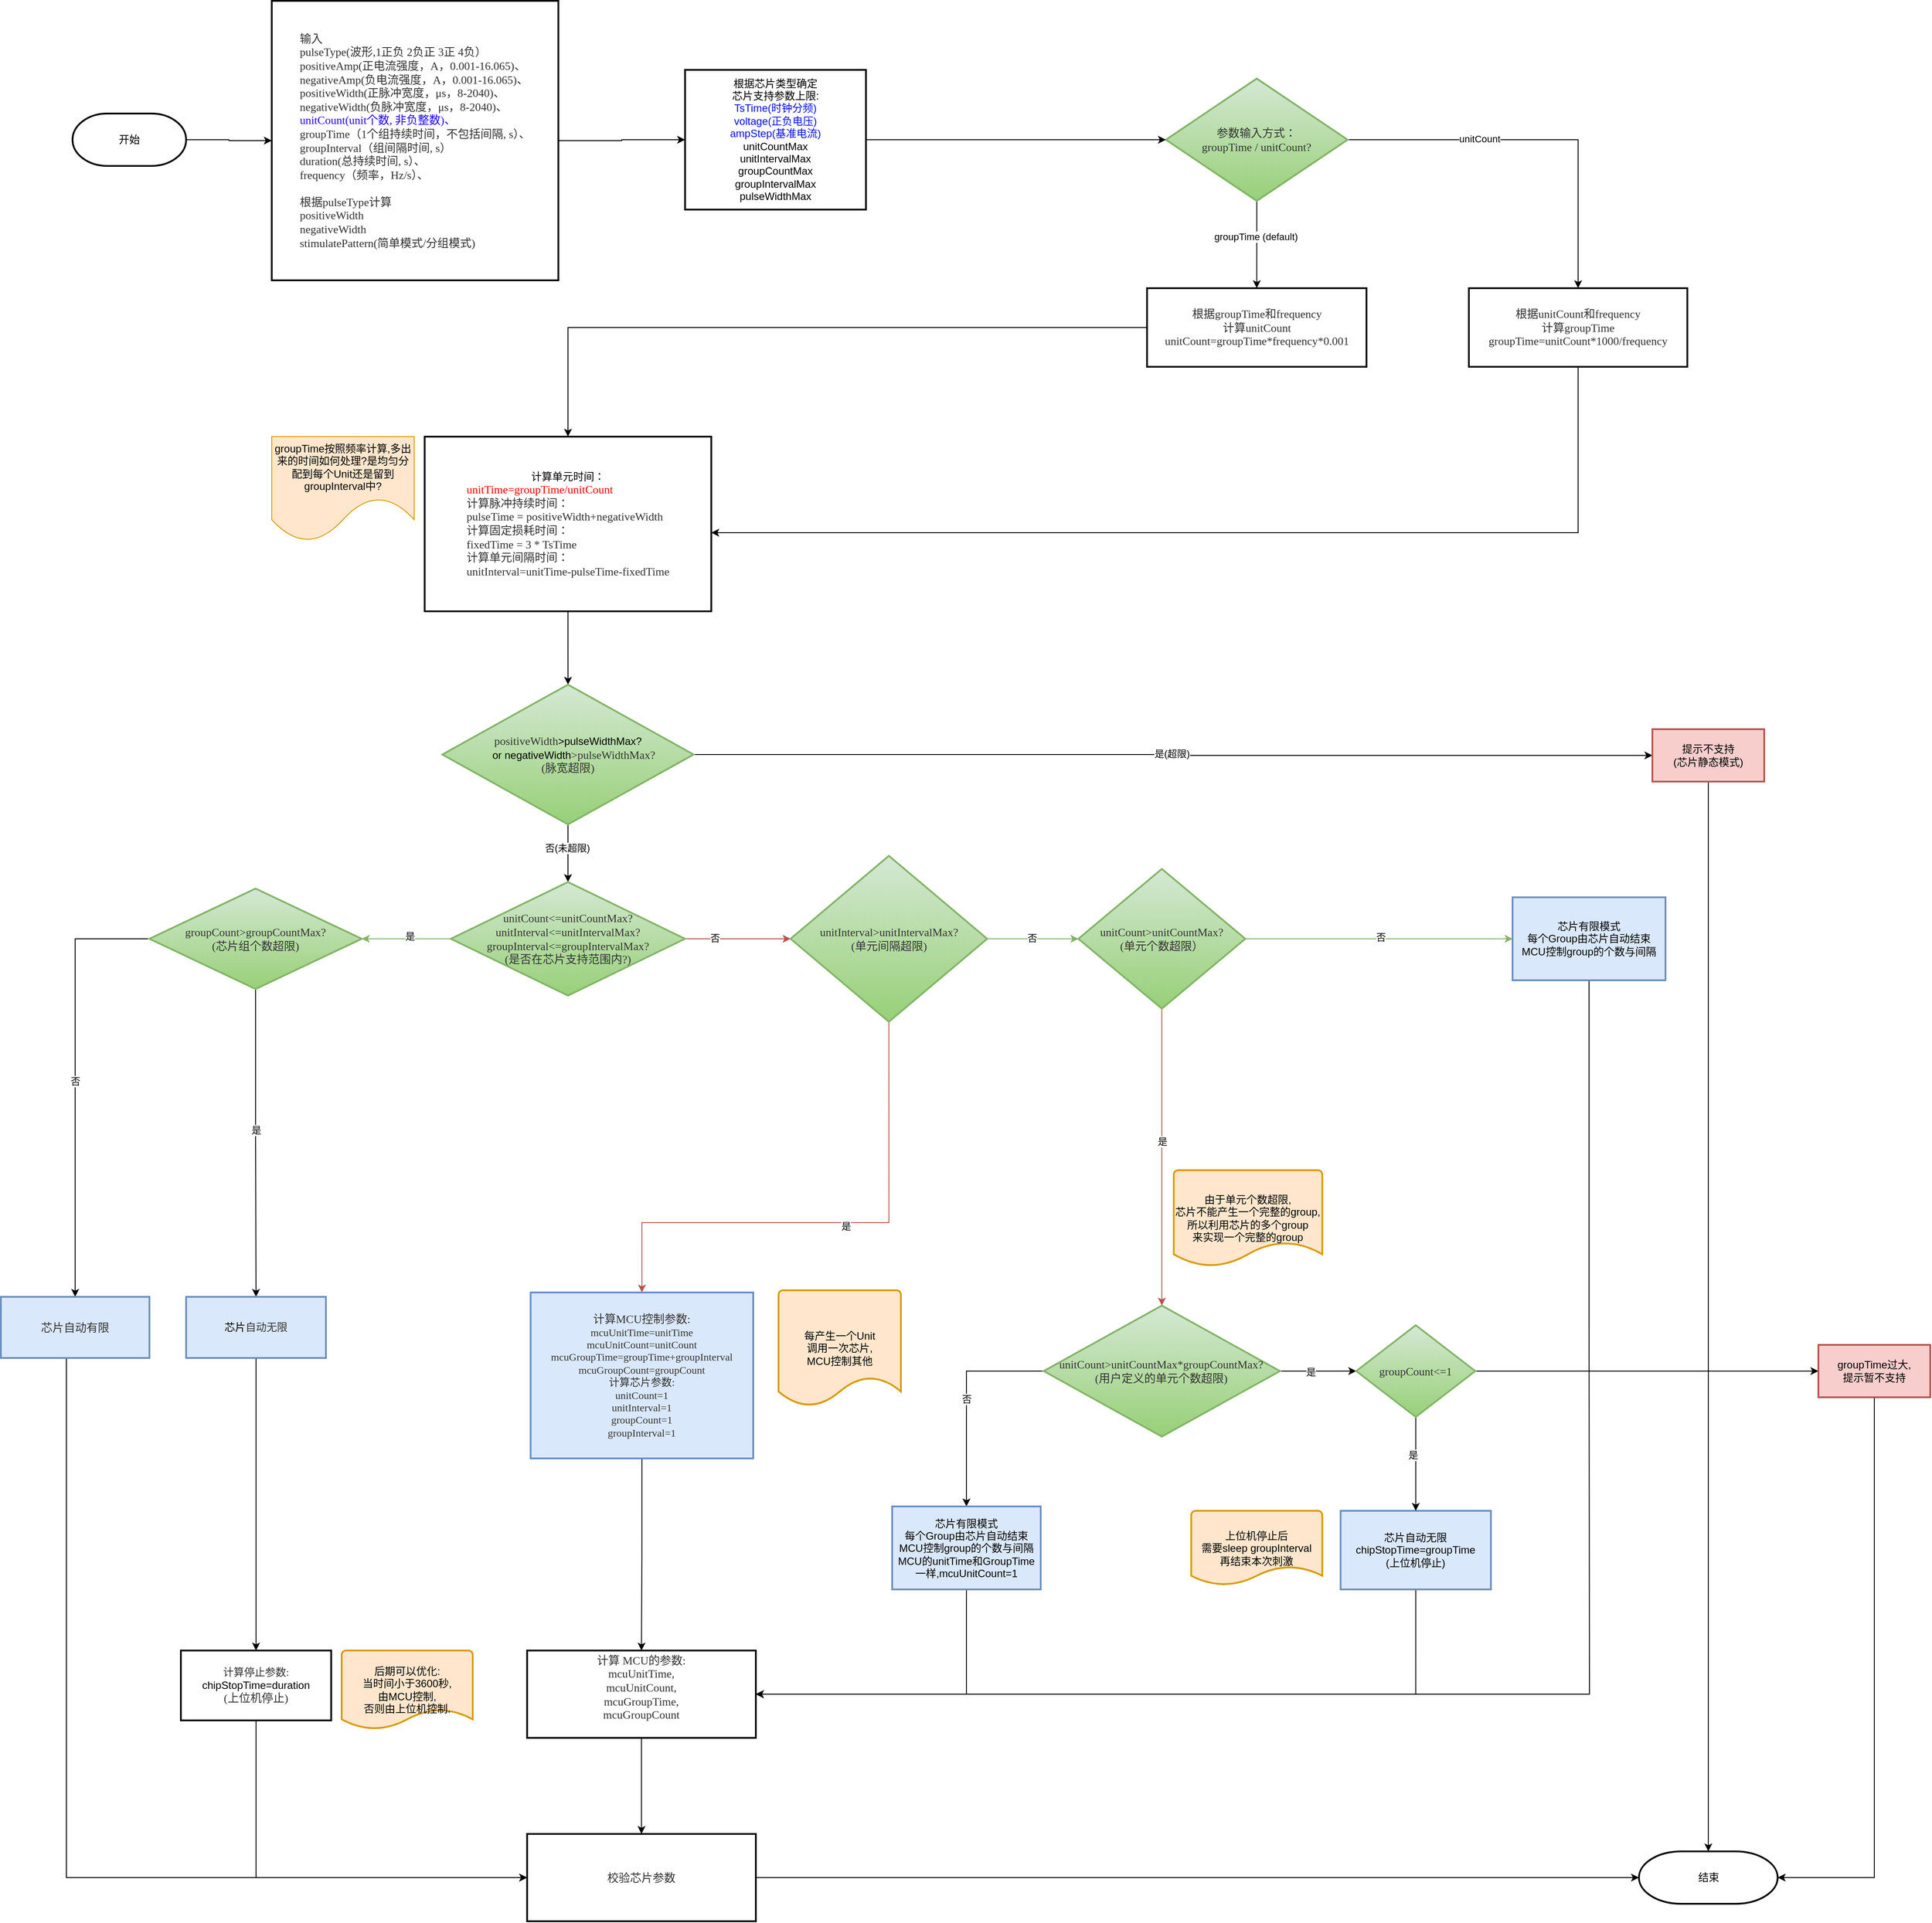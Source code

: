 <mxfile version="21.6.3" type="github">
  <diagram id="C5RBs43oDa-KdzZeNtuy" name="Page-1">
    <mxGraphModel dx="1872" dy="956" grid="1" gridSize="10" guides="1" tooltips="1" connect="1" arrows="1" fold="1" page="1" pageScale="1" pageWidth="2339" pageHeight="3300" math="0" shadow="0">
      <root>
        <mxCell id="WIyWlLk6GJQsqaUBKTNV-0" />
        <mxCell id="WIyWlLk6GJQsqaUBKTNV-1" parent="WIyWlLk6GJQsqaUBKTNV-0" />
        <mxCell id="yEvYxHShpCHuWRhARgJl-14" value="" style="edgeStyle=orthogonalEdgeStyle;rounded=0;orthogonalLoop=1;jettySize=auto;html=1;" parent="WIyWlLk6GJQsqaUBKTNV-1" source="yEvYxHShpCHuWRhARgJl-12" target="yEvYxHShpCHuWRhARgJl-13" edge="1">
          <mxGeometry relative="1" as="geometry" />
        </mxCell>
        <mxCell id="yEvYxHShpCHuWRhARgJl-12" value="开始" style="strokeWidth=2;html=1;shape=mxgraph.flowchart.terminator;whiteSpace=wrap;" parent="WIyWlLk6GJQsqaUBKTNV-1" vertex="1">
          <mxGeometry x="112" y="160" width="130" height="60" as="geometry" />
        </mxCell>
        <mxCell id="LHhLYOMo6sITwB6gVy6j-30" value="" style="edgeStyle=orthogonalEdgeStyle;rounded=0;orthogonalLoop=1;jettySize=auto;html=1;" parent="WIyWlLk6GJQsqaUBKTNV-1" source="yEvYxHShpCHuWRhARgJl-13" target="LHhLYOMo6sITwB6gVy6j-29" edge="1">
          <mxGeometry relative="1" as="geometry" />
        </mxCell>
        <mxCell id="yEvYxHShpCHuWRhARgJl-13" value="&lt;div style=&quot;border-color: var(--border-color); -webkit-font-smoothing: antialiased; resize: none; outline: 0px; font-size: 13px; color: rgb(50, 50, 50); font-family: 微软雅黑; text-align: left;&quot;&gt;输入&lt;/div&gt;&lt;div style=&quot;border-color: var(--border-color); -webkit-font-smoothing: antialiased; resize: none; outline: 0px; font-size: 13px; color: rgb(50, 50, 50); font-family: 微软雅黑; text-align: left;&quot;&gt;pulseType(波形,1正负 2负正 3正 4负）&lt;br style=&quot;border-color: var(--border-color); -webkit-font-smoothing: antialiased;&quot;&gt;&lt;/div&gt;&lt;div style=&quot;border-color: var(--border-color); -webkit-font-smoothing: antialiased; resize: none; outline: 0px; font-size: 13px; color: rgb(50, 50, 50); font-family: 微软雅黑; text-align: left;&quot;&gt;positiveAmp(正电流强度，A，0.001-16.065)、&lt;/div&gt;&lt;div style=&quot;border-color: var(--border-color); -webkit-font-smoothing: antialiased; resize: none; outline: 0px; font-size: 13px; color: rgb(50, 50, 50); font-family: 微软雅黑; text-align: left;&quot;&gt;negativeAmp(负电流强度，A，0.001-16.065)、&lt;/div&gt;&lt;div style=&quot;border-color: var(--border-color); -webkit-font-smoothing: antialiased; resize: none; outline: 0px; font-size: 13px; color: rgb(50, 50, 50); font-family: 微软雅黑; text-align: left;&quot;&gt;positiveWidth(正脉冲宽度，μs，8-2040)、&lt;/div&gt;&lt;div style=&quot;border-color: var(--border-color); -webkit-font-smoothing: antialiased; resize: none; outline: 0px; font-size: 13px; color: rgb(50, 50, 50); font-family: 微软雅黑; text-align: left;&quot;&gt;negativeWidth(负脉冲宽度，μs，8-2040)、&lt;/div&gt;&lt;div style=&quot;border-color: var(--border-color); -webkit-font-smoothing: antialiased; resize: none; outline: 0px; font-size: 13px; font-family: 微软雅黑; text-align: left;&quot;&gt;&lt;span style=&quot;background-color: initial;&quot;&gt;&lt;font color=&quot;#2307ff&quot;&gt;unitCount(unit个数, 非负整数)、&lt;/font&gt;&lt;/span&gt;&lt;br&gt;&lt;/div&gt;&lt;div style=&quot;border-color: var(--border-color); -webkit-font-smoothing: antialiased; resize: none; outline: 0px; font-size: 13px; color: rgb(50, 50, 50); font-family: 微软雅黑; text-align: left;&quot;&gt;groupTime（1个组持续时间，不包括间隔, s）、&lt;/div&gt;&lt;div style=&quot;border-color: var(--border-color); -webkit-font-smoothing: antialiased; resize: none; outline: 0px; font-size: 13px; color: rgb(50, 50, 50); font-family: 微软雅黑; text-align: left;&quot;&gt;groupInterval（组间隔时间, s）&lt;/div&gt;&lt;div style=&quot;border-color: var(--border-color); -webkit-font-smoothing: antialiased; resize: none; outline: 0px; font-size: 13px; color: rgb(50, 50, 50); font-family: 微软雅黑; text-align: left;&quot;&gt;duration(总持续时间, s）、&lt;/div&gt;&lt;div style=&quot;border-color: var(--border-color); -webkit-font-smoothing: antialiased; resize: none; outline: 0px; font-size: 13px; color: rgb(50, 50, 50); font-family: 微软雅黑; text-align: left;&quot;&gt;frequency（频率，Hz/s）、&lt;div style=&quot;border-color: var(--border-color); -webkit-font-smoothing: antialiased; resize: none; outline: 0px; font-size: inherit;&quot;&gt;&lt;br style=&quot;border-color: var(--border-color); -webkit-font-smoothing: antialiased;&quot;&gt;&lt;/div&gt;&lt;div style=&quot;border-color: var(--border-color); -webkit-font-smoothing: antialiased; resize: none; outline: 0px; font-size: inherit;&quot;&gt;根据pulseType计算&lt;/div&gt;&lt;div style=&quot;border-color: var(--border-color); -webkit-font-smoothing: antialiased; resize: none; outline: 0px; font-size: inherit;&quot;&gt;&lt;div style=&quot;border-color: var(--border-color); -webkit-font-smoothing: antialiased; resize: none; outline: 0px; font-size: inherit;&quot;&gt;&lt;/div&gt;positiveWidth&lt;div style=&quot;border-color: var(--border-color); -webkit-font-smoothing: antialiased; resize: none; outline: 0px; font-size: inherit;&quot;&gt;&lt;/div&gt;negativeWidth&lt;/div&gt;&lt;div style=&quot;border-color: var(--border-color); -webkit-font-smoothing: antialiased; resize: none; outline: 0px; font-size: inherit;&quot;&gt;stimulatePattern(简单模式/分组模式)&lt;/div&gt;&lt;/div&gt;" style="whiteSpace=wrap;html=1;strokeWidth=2;" parent="WIyWlLk6GJQsqaUBKTNV-1" vertex="1">
          <mxGeometry x="340" y="31" width="328" height="320" as="geometry" />
        </mxCell>
        <mxCell id="yEvYxHShpCHuWRhARgJl-21" value="" style="edgeStyle=orthogonalEdgeStyle;rounded=0;orthogonalLoop=1;jettySize=auto;html=1;" parent="WIyWlLk6GJQsqaUBKTNV-1" source="yEvYxHShpCHuWRhARgJl-15" target="yEvYxHShpCHuWRhARgJl-20" edge="1">
          <mxGeometry relative="1" as="geometry" />
        </mxCell>
        <mxCell id="LHhLYOMo6sITwB6gVy6j-15" value="groupTime (default)" style="edgeLabel;html=1;align=center;verticalAlign=middle;resizable=0;points=[];" parent="yEvYxHShpCHuWRhARgJl-21" vertex="1" connectable="0">
          <mxGeometry x="-0.18" y="-2" relative="1" as="geometry">
            <mxPoint as="offset" />
          </mxGeometry>
        </mxCell>
        <mxCell id="yEvYxHShpCHuWRhARgJl-23" value="" style="edgeStyle=orthogonalEdgeStyle;rounded=0;orthogonalLoop=1;jettySize=auto;html=1;" parent="WIyWlLk6GJQsqaUBKTNV-1" source="yEvYxHShpCHuWRhARgJl-15" target="yEvYxHShpCHuWRhARgJl-22" edge="1">
          <mxGeometry relative="1" as="geometry" />
        </mxCell>
        <mxCell id="LHhLYOMo6sITwB6gVy6j-16" value="unitCount" style="edgeLabel;html=1;align=center;verticalAlign=middle;resizable=0;points=[];" parent="yEvYxHShpCHuWRhARgJl-23" vertex="1" connectable="0">
          <mxGeometry x="-0.309" y="1" relative="1" as="geometry">
            <mxPoint as="offset" />
          </mxGeometry>
        </mxCell>
        <mxCell id="yEvYxHShpCHuWRhARgJl-15" value="&lt;div style=&quot;border-color: var(--border-color); -webkit-font-smoothing: antialiased; resize: none; outline: 0px; font-size: 13px; color: rgb(50, 50, 50); font-family: 微软雅黑;&quot;&gt;参数输入方式：&lt;/div&gt;&lt;div style=&quot;border-color: var(--border-color); -webkit-font-smoothing: antialiased; resize: none; outline: 0px; font-size: 13px; color: rgb(50, 50, 50); font-family: 微软雅黑;&quot;&gt;groupTime / unitCount?&lt;/div&gt;" style="rhombus;whiteSpace=wrap;html=1;strokeWidth=2;fillColor=#d5e8d4;strokeColor=#82b366;gradientColor=#97d077;" parent="WIyWlLk6GJQsqaUBKTNV-1" vertex="1">
          <mxGeometry x="1363.25" y="120" width="208" height="140" as="geometry" />
        </mxCell>
        <mxCell id="yEvYxHShpCHuWRhARgJl-27" value="" style="edgeStyle=orthogonalEdgeStyle;rounded=0;orthogonalLoop=1;jettySize=auto;html=1;" parent="WIyWlLk6GJQsqaUBKTNV-1" source="yEvYxHShpCHuWRhARgJl-20" target="yEvYxHShpCHuWRhARgJl-26" edge="1">
          <mxGeometry relative="1" as="geometry" />
        </mxCell>
        <mxCell id="yEvYxHShpCHuWRhARgJl-20" value="&lt;div style=&quot;border-color: var(--border-color); -webkit-font-smoothing: antialiased; resize: none; outline: 0px; font-size: 13px; color: rgb(50, 50, 50); font-family: 微软雅黑;&quot;&gt;根据groupTime和frequency&lt;/div&gt;&lt;div style=&quot;border-color: var(--border-color); -webkit-font-smoothing: antialiased; resize: none; outline: 0px; font-size: 13px; color: rgb(50, 50, 50); font-family: 微软雅黑;&quot;&gt;计算unitCount&lt;/div&gt;&lt;div style=&quot;border-color: var(--border-color); -webkit-font-smoothing: antialiased; resize: none; outline: 0px; font-size: 13px; color: rgb(50, 50, 50); font-family: 微软雅黑;&quot;&gt;unitCount=groupTime*frequency*0.001&lt;/div&gt;" style="whiteSpace=wrap;html=1;strokeWidth=2;" parent="WIyWlLk6GJQsqaUBKTNV-1" vertex="1">
          <mxGeometry x="1341.69" y="360" width="251.12" height="90" as="geometry" />
        </mxCell>
        <mxCell id="LHhLYOMo6sITwB6gVy6j-5" style="edgeStyle=orthogonalEdgeStyle;rounded=0;orthogonalLoop=1;jettySize=auto;html=1;exitX=0.5;exitY=1;exitDx=0;exitDy=0;" parent="WIyWlLk6GJQsqaUBKTNV-1" source="yEvYxHShpCHuWRhARgJl-22" target="yEvYxHShpCHuWRhARgJl-26" edge="1">
          <mxGeometry relative="1" as="geometry">
            <Array as="points">
              <mxPoint x="1835" y="640" />
            </Array>
          </mxGeometry>
        </mxCell>
        <mxCell id="yEvYxHShpCHuWRhARgJl-22" value="&lt;div style=&quot;-webkit-font-smoothing: antialiased; resize: none; outline: 0px; font-size: 13px; color: rgb(50, 50, 50); font-family: 微软雅黑;&quot;&gt;根据unitCount和frequency&lt;/div&gt;&lt;div style=&quot;-webkit-font-smoothing: antialiased; resize: none; outline: 0px; font-size: 13px; color: rgb(50, 50, 50); font-family: 微软雅黑;&quot;&gt;计算groupTime&lt;/div&gt;&lt;div style=&quot;-webkit-font-smoothing: antialiased; resize: none; outline: 0px; font-size: 13px; color: rgb(50, 50, 50); font-family: 微软雅黑;&quot;&gt;groupTime=unitCount*1000/frequency&lt;/div&gt;" style="whiteSpace=wrap;html=1;strokeWidth=2;" parent="WIyWlLk6GJQsqaUBKTNV-1" vertex="1">
          <mxGeometry x="1710" y="360" width="250" height="90" as="geometry" />
        </mxCell>
        <mxCell id="yEvYxHShpCHuWRhARgJl-32" value="" style="edgeStyle=orthogonalEdgeStyle;rounded=0;orthogonalLoop=1;jettySize=auto;html=1;" parent="WIyWlLk6GJQsqaUBKTNV-1" source="yEvYxHShpCHuWRhARgJl-26" target="yEvYxHShpCHuWRhARgJl-31" edge="1">
          <mxGeometry relative="1" as="geometry" />
        </mxCell>
        <mxCell id="yEvYxHShpCHuWRhARgJl-26" value="计算单元时间：&lt;br style=&quot;-webkit-font-smoothing: antialiased; color: rgb(50, 50, 50); font-family: 微软雅黑; font-size: 13px; text-align: left;&quot;&gt;&lt;div style=&quot;-webkit-font-smoothing: antialiased; resize: none; outline: 0px; font-size: 13px; font-family: 微软雅黑; text-align: left;&quot;&gt;&lt;font color=&quot;#ff0000&quot;&gt;unitTime=groupTime/unitCount&lt;/font&gt;&lt;/div&gt;&lt;div style=&quot;-webkit-font-smoothing: antialiased; resize: none; outline: 0px; font-size: 13px; color: rgb(50, 50, 50); font-family: 微软雅黑; text-align: left;&quot;&gt;计算脉冲持续时间：&lt;br style=&quot;-webkit-font-smoothing: antialiased;&quot;&gt;&lt;/div&gt;&lt;div style=&quot;-webkit-font-smoothing: antialiased; resize: none; outline: 0px; font-size: 13px; color: rgb(50, 50, 50); font-family: 微软雅黑; text-align: left;&quot;&gt;pulseTime = positiveWidth+negativeWidth&lt;/div&gt;&lt;div style=&quot;-webkit-font-smoothing: antialiased; resize: none; outline: 0px; font-size: 13px; color: rgb(50, 50, 50); font-family: 微软雅黑; text-align: left;&quot;&gt;计算固定损耗时间：&lt;/div&gt;&lt;div style=&quot;-webkit-font-smoothing: antialiased; resize: none; outline: 0px; font-size: 13px; color: rgb(50, 50, 50); font-family: 微软雅黑; text-align: left;&quot;&gt;fixedTime = 3 * TsTime&lt;/div&gt;&lt;div style=&quot;-webkit-font-smoothing: antialiased; resize: none; outline: 0px; font-size: 13px; color: rgb(50, 50, 50); font-family: 微软雅黑; text-align: left;&quot;&gt;计算单元间隔时间：&lt;br style=&quot;-webkit-font-smoothing: antialiased;&quot;&gt;&lt;/div&gt;&lt;div style=&quot;-webkit-font-smoothing: antialiased; resize: none; outline: 0px; font-size: 13px; color: rgb(50, 50, 50); font-family: 微软雅黑; text-align: left;&quot;&gt;unitInterval=unitTime-pulseTime-fixedTime&lt;/div&gt;" style="whiteSpace=wrap;html=1;strokeWidth=2;" parent="WIyWlLk6GJQsqaUBKTNV-1" vertex="1">
          <mxGeometry x="515" y="530" width="328" height="200" as="geometry" />
        </mxCell>
        <mxCell id="M3A8z6nzuGZ6rhvrDygx-37" style="edgeStyle=orthogonalEdgeStyle;rounded=0;orthogonalLoop=1;jettySize=auto;html=1;exitX=0.5;exitY=1;exitDx=0;exitDy=0;entryX=0.5;entryY=0;entryDx=0;entryDy=0;" parent="WIyWlLk6GJQsqaUBKTNV-1" source="yEvYxHShpCHuWRhARgJl-31" target="yEvYxHShpCHuWRhARgJl-33" edge="1">
          <mxGeometry relative="1" as="geometry" />
        </mxCell>
        <mxCell id="M3A8z6nzuGZ6rhvrDygx-38" value="否(未超限)" style="edgeLabel;html=1;align=center;verticalAlign=middle;resizable=0;points=[];" parent="M3A8z6nzuGZ6rhvrDygx-37" vertex="1" connectable="0">
          <mxGeometry x="-0.2" y="-1" relative="1" as="geometry">
            <mxPoint as="offset" />
          </mxGeometry>
        </mxCell>
        <mxCell id="M3A8z6nzuGZ6rhvrDygx-40" style="edgeStyle=orthogonalEdgeStyle;rounded=0;orthogonalLoop=1;jettySize=auto;html=1;exitX=1;exitY=0.5;exitDx=0;exitDy=0;entryX=0;entryY=0.5;entryDx=0;entryDy=0;" parent="WIyWlLk6GJQsqaUBKTNV-1" source="yEvYxHShpCHuWRhARgJl-31" target="yEvYxHShpCHuWRhARgJl-35" edge="1">
          <mxGeometry relative="1" as="geometry" />
        </mxCell>
        <mxCell id="M3A8z6nzuGZ6rhvrDygx-41" value="是(超限)" style="edgeLabel;html=1;align=center;verticalAlign=middle;resizable=0;points=[];" parent="M3A8z6nzuGZ6rhvrDygx-40" vertex="1" connectable="0">
          <mxGeometry x="-0.004" y="1" relative="1" as="geometry">
            <mxPoint as="offset" />
          </mxGeometry>
        </mxCell>
        <mxCell id="yEvYxHShpCHuWRhARgJl-31" value="&lt;div style=&quot;-webkit-font-smoothing: antialiased; resize: none; outline: 0px; font-size: 13px; color: rgb(50, 50, 50); font-family: 微软雅黑;&quot;&gt;&lt;/div&gt;&lt;span style=&quot;color: rgb(50, 50, 50); font-family: 微软雅黑; font-size: 13px;&quot;&gt;positiveWidth&lt;/span&gt;&amp;gt;pulseWidthMax?&lt;br&gt;&amp;nbsp; &amp;nbsp; or negativeWidth&lt;span style=&quot;background-color: initial; color: rgb(50, 50, 50); font-family: 微软雅黑; font-size: 13px;&quot;&gt;&amp;gt;pulseWidthMax?&lt;/span&gt;&lt;br&gt;&lt;div style=&quot;-webkit-font-smoothing: antialiased; resize: none; outline: 0px; font-size: 13px; color: rgb(50, 50, 50); font-family: 微软雅黑;&quot;&gt;(脉宽超限)&lt;/div&gt;" style="rhombus;whiteSpace=wrap;html=1;strokeWidth=2;fillColor=#d5e8d4;gradientColor=#97d077;strokeColor=#82b366;" parent="WIyWlLk6GJQsqaUBKTNV-1" vertex="1">
          <mxGeometry x="535.25" y="814" width="287.5" height="160" as="geometry" />
        </mxCell>
        <mxCell id="yEvYxHShpCHuWRhARgJl-38" value="" style="edgeStyle=orthogonalEdgeStyle;rounded=0;orthogonalLoop=1;jettySize=auto;html=1;fillColor=#f8cecc;strokeColor=#b85450;" parent="WIyWlLk6GJQsqaUBKTNV-1" source="yEvYxHShpCHuWRhARgJl-33" target="yEvYxHShpCHuWRhARgJl-37" edge="1">
          <mxGeometry relative="1" as="geometry" />
        </mxCell>
        <mxCell id="LHhLYOMo6sITwB6gVy6j-24" value="否" style="edgeLabel;html=1;align=center;verticalAlign=middle;resizable=0;points=[];" parent="yEvYxHShpCHuWRhARgJl-38" vertex="1" connectable="0">
          <mxGeometry x="-0.439" y="1" relative="1" as="geometry">
            <mxPoint as="offset" />
          </mxGeometry>
        </mxCell>
        <mxCell id="yEvYxHShpCHuWRhARgJl-42" value="" style="edgeStyle=orthogonalEdgeStyle;rounded=0;orthogonalLoop=1;jettySize=auto;html=1;fillColor=#d5e8d4;strokeColor=#82b366;" parent="WIyWlLk6GJQsqaUBKTNV-1" source="yEvYxHShpCHuWRhARgJl-33" target="yEvYxHShpCHuWRhARgJl-41" edge="1">
          <mxGeometry relative="1" as="geometry" />
        </mxCell>
        <mxCell id="LHhLYOMo6sITwB6gVy6j-23" value="是" style="edgeLabel;html=1;align=center;verticalAlign=middle;resizable=0;points=[];" parent="yEvYxHShpCHuWRhARgJl-42" vertex="1" connectable="0">
          <mxGeometry x="-0.071" y="-3" relative="1" as="geometry">
            <mxPoint as="offset" />
          </mxGeometry>
        </mxCell>
        <mxCell id="yEvYxHShpCHuWRhARgJl-33" value="&lt;div style=&quot;-webkit-font-smoothing: antialiased; resize: none; outline: 0px; font-size: 13px; color: rgb(50, 50, 50); font-family: 微软雅黑;&quot;&gt;&lt;div style=&quot;-webkit-font-smoothing: antialiased; resize: none; outline: 0px;&quot;&gt;unitCount&amp;lt;=unitCountMax?&lt;/div&gt;&lt;div style=&quot;-webkit-font-smoothing: antialiased; resize: none; outline: 0px;&quot;&gt;unitInterval&amp;lt;=unitIntervalMax?&lt;div style=&quot;-webkit-font-smoothing: antialiased; resize: none; outline: 0px; font-size: inherit;&quot;&gt;&lt;/div&gt;groupInterval&amp;lt;=groupIntervalMax?&lt;/div&gt;&lt;div style=&quot;-webkit-font-smoothing: antialiased; resize: none; outline: 0px;&quot;&gt;(是否在芯片支持&lt;span style=&quot;background-color: initial;&quot;&gt;范围内?)&lt;/span&gt;&lt;/div&gt;&lt;/div&gt;" style="rhombus;whiteSpace=wrap;html=1;strokeWidth=2;fillColor=#d5e8d4;gradientColor=#97d077;strokeColor=#82b366;" parent="WIyWlLk6GJQsqaUBKTNV-1" vertex="1">
          <mxGeometry x="545" y="1040" width="268" height="130" as="geometry" />
        </mxCell>
        <mxCell id="LHhLYOMo6sITwB6gVy6j-17" style="edgeStyle=orthogonalEdgeStyle;rounded=0;orthogonalLoop=1;jettySize=auto;html=1;exitX=0.5;exitY=1;exitDx=0;exitDy=0;" parent="WIyWlLk6GJQsqaUBKTNV-1" source="yEvYxHShpCHuWRhARgJl-35" target="LHhLYOMo6sITwB6gVy6j-3" edge="1">
          <mxGeometry relative="1" as="geometry">
            <Array as="points">
              <mxPoint x="1984" y="2180" />
            </Array>
          </mxGeometry>
        </mxCell>
        <mxCell id="yEvYxHShpCHuWRhARgJl-35" value="提示不支持&lt;br&gt;(芯片静态模式)" style="whiteSpace=wrap;html=1;strokeWidth=2;fillColor=#f8cecc;strokeColor=#b85450;" parent="WIyWlLk6GJQsqaUBKTNV-1" vertex="1">
          <mxGeometry x="1920" y="865" width="128" height="60" as="geometry" />
        </mxCell>
        <mxCell id="M3A8z6nzuGZ6rhvrDygx-10" style="edgeStyle=orthogonalEdgeStyle;rounded=0;orthogonalLoop=1;jettySize=auto;html=1;exitX=0.5;exitY=1;exitDx=0;exitDy=0;entryX=0.5;entryY=0;entryDx=0;entryDy=0;fillColor=#f8cecc;strokeColor=#b85450;" parent="WIyWlLk6GJQsqaUBKTNV-1" source="yEvYxHShpCHuWRhARgJl-37" target="M3A8z6nzuGZ6rhvrDygx-16" edge="1">
          <mxGeometry relative="1" as="geometry">
            <mxPoint x="766.625" y="1440" as="targetPoint" />
            <Array as="points">
              <mxPoint x="1046" y="1430" />
              <mxPoint x="764" y="1430" />
            </Array>
          </mxGeometry>
        </mxCell>
        <mxCell id="M3A8z6nzuGZ6rhvrDygx-11" value="是" style="edgeLabel;html=1;align=center;verticalAlign=middle;resizable=0;points=[];" parent="M3A8z6nzuGZ6rhvrDygx-10" vertex="1" connectable="0">
          <mxGeometry x="-0.054" y="4" relative="1" as="geometry">
            <mxPoint x="1" as="offset" />
          </mxGeometry>
        </mxCell>
        <mxCell id="M3A8z6nzuGZ6rhvrDygx-14" style="edgeStyle=orthogonalEdgeStyle;rounded=0;orthogonalLoop=1;jettySize=auto;html=1;exitX=1;exitY=0.5;exitDx=0;exitDy=0;entryX=0;entryY=0.5;entryDx=0;entryDy=0;fillColor=#d5e8d4;strokeColor=#82b366;" parent="WIyWlLk6GJQsqaUBKTNV-1" source="yEvYxHShpCHuWRhARgJl-37" target="yEvYxHShpCHuWRhARgJl-39" edge="1">
          <mxGeometry relative="1" as="geometry" />
        </mxCell>
        <mxCell id="M3A8z6nzuGZ6rhvrDygx-15" value="否" style="edgeLabel;html=1;align=center;verticalAlign=middle;resizable=0;points=[];" parent="M3A8z6nzuGZ6rhvrDygx-14" vertex="1" connectable="0">
          <mxGeometry x="-0.023" y="1" relative="1" as="geometry">
            <mxPoint as="offset" />
          </mxGeometry>
        </mxCell>
        <mxCell id="yEvYxHShpCHuWRhARgJl-37" value="&lt;div style=&quot;-webkit-font-smoothing: antialiased; resize: none; outline: 0px; font-size: 13px; color: rgb(50, 50, 50); font-family: 微软雅黑;&quot;&gt;&lt;div style=&quot;-webkit-font-smoothing: antialiased; resize: none; outline: 0px;&quot;&gt;&lt;div style=&quot;-webkit-font-smoothing: antialiased; resize: none; outline: 0px;&quot;&gt;unitInterval&amp;gt;unitIntervalMax?&lt;/div&gt;&lt;div style=&quot;-webkit-font-smoothing: antialiased; resize: none; outline: 0px;&quot;&gt;(单元间隔超限)&lt;/div&gt;&lt;/div&gt;&lt;/div&gt;" style="rhombus;whiteSpace=wrap;html=1;strokeWidth=2;fillColor=#d5e8d4;gradientColor=#97d077;strokeColor=#82b366;" parent="WIyWlLk6GJQsqaUBKTNV-1" vertex="1">
          <mxGeometry x="933.75" y="1010" width="225" height="190" as="geometry" />
        </mxCell>
        <mxCell id="M3A8z6nzuGZ6rhvrDygx-18" style="edgeStyle=orthogonalEdgeStyle;rounded=0;orthogonalLoop=1;jettySize=auto;html=1;exitX=0.5;exitY=1;exitDx=0;exitDy=0;entryX=0.5;entryY=0;entryDx=0;entryDy=0;fillColor=#f8cecc;strokeColor=#b85450;" parent="WIyWlLk6GJQsqaUBKTNV-1" source="yEvYxHShpCHuWRhARgJl-39" target="LHhLYOMo6sITwB6gVy6j-18" edge="1">
          <mxGeometry relative="1" as="geometry">
            <mxPoint x="1359" y="1350" as="targetPoint" />
          </mxGeometry>
        </mxCell>
        <mxCell id="M3A8z6nzuGZ6rhvrDygx-19" value="是" style="edgeLabel;html=1;align=center;verticalAlign=middle;resizable=0;points=[];" parent="M3A8z6nzuGZ6rhvrDygx-18" vertex="1" connectable="0">
          <mxGeometry x="-0.105" relative="1" as="geometry">
            <mxPoint as="offset" />
          </mxGeometry>
        </mxCell>
        <mxCell id="M3A8z6nzuGZ6rhvrDygx-30" value="" style="edgeStyle=orthogonalEdgeStyle;rounded=0;orthogonalLoop=1;jettySize=auto;html=1;fillColor=#d5e8d4;strokeColor=#82b366;" parent="WIyWlLk6GJQsqaUBKTNV-1" source="yEvYxHShpCHuWRhARgJl-39" target="M3A8z6nzuGZ6rhvrDygx-29" edge="1">
          <mxGeometry relative="1" as="geometry" />
        </mxCell>
        <mxCell id="M3A8z6nzuGZ6rhvrDygx-31" value="否" style="edgeLabel;html=1;align=center;verticalAlign=middle;resizable=0;points=[];" parent="M3A8z6nzuGZ6rhvrDygx-30" vertex="1" connectable="0">
          <mxGeometry x="0.015" y="2" relative="1" as="geometry">
            <mxPoint as="offset" />
          </mxGeometry>
        </mxCell>
        <mxCell id="yEvYxHShpCHuWRhARgJl-39" value="&lt;div style=&quot;-webkit-font-smoothing: antialiased; resize: none; outline: 0px; font-size: 13px; color: rgb(50, 50, 50); font-family: 微软雅黑;&quot;&gt;&lt;div style=&quot;-webkit-font-smoothing: antialiased; resize: none; outline: 0px;&quot;&gt;&lt;div style=&quot;-webkit-font-smoothing: antialiased; resize: none; outline: 0px;&quot;&gt;&lt;div style=&quot;-webkit-font-smoothing: antialiased; resize: none; outline: 0px;&quot;&gt;unitCount&amp;gt;unitCountMax?&lt;/div&gt;&lt;div style=&quot;-webkit-font-smoothing: antialiased; resize: none; outline: 0px;&quot;&gt;(单元个数超限）&lt;/div&gt;&lt;/div&gt;&lt;/div&gt;&lt;/div&gt;" style="rhombus;whiteSpace=wrap;html=1;strokeWidth=2;fillColor=#d5e8d4;gradientColor=#97d077;strokeColor=#82b366;" parent="WIyWlLk6GJQsqaUBKTNV-1" vertex="1">
          <mxGeometry x="1263.13" y="1025" width="191" height="160" as="geometry" />
        </mxCell>
        <mxCell id="M3A8z6nzuGZ6rhvrDygx-5" value="否" style="edgeStyle=orthogonalEdgeStyle;rounded=0;orthogonalLoop=1;jettySize=auto;html=1;exitX=0;exitY=0.5;exitDx=0;exitDy=0;entryX=0.5;entryY=0;entryDx=0;entryDy=0;" parent="WIyWlLk6GJQsqaUBKTNV-1" source="yEvYxHShpCHuWRhARgJl-41" target="yEvYxHShpCHuWRhARgJl-45" edge="1">
          <mxGeometry relative="1" as="geometry" />
        </mxCell>
        <mxCell id="M3A8z6nzuGZ6rhvrDygx-6" style="edgeStyle=orthogonalEdgeStyle;rounded=0;orthogonalLoop=1;jettySize=auto;html=1;exitX=0.5;exitY=1;exitDx=0;exitDy=0;entryX=0.5;entryY=0;entryDx=0;entryDy=0;" parent="WIyWlLk6GJQsqaUBKTNV-1" source="yEvYxHShpCHuWRhARgJl-41" target="yEvYxHShpCHuWRhARgJl-43" edge="1">
          <mxGeometry relative="1" as="geometry" />
        </mxCell>
        <mxCell id="M3A8z6nzuGZ6rhvrDygx-7" value="是" style="edgeLabel;html=1;align=center;verticalAlign=middle;resizable=0;points=[];" parent="M3A8z6nzuGZ6rhvrDygx-6" vertex="1" connectable="0">
          <mxGeometry x="-0.094" relative="1" as="geometry">
            <mxPoint y="1" as="offset" />
          </mxGeometry>
        </mxCell>
        <mxCell id="yEvYxHShpCHuWRhARgJl-41" value="&lt;div style=&quot;-webkit-font-smoothing: antialiased; resize: none; outline: 0px; font-size: 13px; color: rgb(50, 50, 50); font-family: 微软雅黑;&quot;&gt;&lt;div style=&quot;-webkit-font-smoothing: antialiased; resize: none; outline: 0px;&quot;&gt;groupCount&amp;gt;groupCountMax?&lt;/div&gt;&lt;div style=&quot;-webkit-font-smoothing: antialiased; resize: none; outline: 0px;&quot;&gt;(芯片组个数超限)&lt;br&gt;&lt;/div&gt;&lt;/div&gt;" style="rhombus;whiteSpace=wrap;html=1;strokeWidth=2;fillColor=#d5e8d4;gradientColor=#97d077;strokeColor=#82b366;" parent="WIyWlLk6GJQsqaUBKTNV-1" vertex="1">
          <mxGeometry x="200" y="1047.5" width="243" height="115" as="geometry" />
        </mxCell>
        <mxCell id="M3A8z6nzuGZ6rhvrDygx-1" value="" style="edgeStyle=orthogonalEdgeStyle;rounded=0;orthogonalLoop=1;jettySize=auto;html=1;" parent="WIyWlLk6GJQsqaUBKTNV-1" source="yEvYxHShpCHuWRhARgJl-43" target="M3A8z6nzuGZ6rhvrDygx-0" edge="1">
          <mxGeometry relative="1" as="geometry" />
        </mxCell>
        <mxCell id="yEvYxHShpCHuWRhARgJl-43" value="芯片&lt;span style=&quot;-webkit-font-smoothing: antialiased; color: rgb(50, 50, 50); font-family: 微软雅黑; font-size: inherit;&quot;&gt;自动无限&lt;br&gt;&lt;/span&gt;" style="whiteSpace=wrap;html=1;strokeWidth=2;fillColor=#dae8fc;strokeColor=#6c8ebf;" parent="WIyWlLk6GJQsqaUBKTNV-1" vertex="1">
          <mxGeometry x="242" y="1515" width="160" height="70" as="geometry" />
        </mxCell>
        <mxCell id="LHhLYOMo6sITwB6gVy6j-10" style="edgeStyle=orthogonalEdgeStyle;rounded=0;orthogonalLoop=1;jettySize=auto;html=1;exitX=0.5;exitY=1;exitDx=0;exitDy=0;entryX=0;entryY=0.5;entryDx=0;entryDy=0;" parent="WIyWlLk6GJQsqaUBKTNV-1" source="yEvYxHShpCHuWRhARgJl-45" target="LHhLYOMo6sITwB6gVy6j-6" edge="1">
          <mxGeometry relative="1" as="geometry">
            <Array as="points">
              <mxPoint x="105" y="2180" />
            </Array>
            <mxPoint x="260" y="2380" as="targetPoint" />
          </mxGeometry>
        </mxCell>
        <mxCell id="yEvYxHShpCHuWRhARgJl-45" value="&lt;div style=&quot;border-color: var(--border-color); -webkit-font-smoothing: antialiased; resize: none; outline: 0px; font-size: 13px; color: rgb(50, 50, 50); font-family: 微软雅黑;&quot;&gt;芯片自动有限&lt;/div&gt;&lt;div style=&quot;-webkit-font-smoothing: antialiased; resize: none; outline: 0px; font-size: 13px; color: rgb(50, 50, 50); font-family: 微软雅黑;&quot;&gt;&lt;/div&gt;" style="whiteSpace=wrap;html=1;strokeWidth=2;fillColor=#dae8fc;strokeColor=#6c8ebf;" parent="WIyWlLk6GJQsqaUBKTNV-1" vertex="1">
          <mxGeometry x="30" y="1515" width="170" height="70" as="geometry" />
        </mxCell>
        <mxCell id="yEvYxHShpCHuWRhARgJl-61" style="edgeStyle=orthogonalEdgeStyle;rounded=0;orthogonalLoop=1;jettySize=auto;html=1;exitX=0.5;exitY=1;exitDx=0;exitDy=0;entryX=0.5;entryY=0;entryDx=0;entryDy=0;" parent="WIyWlLk6GJQsqaUBKTNV-1" source="M3A8z6nzuGZ6rhvrDygx-16" target="yEvYxHShpCHuWRhARgJl-59" edge="1">
          <mxGeometry relative="1" as="geometry">
            <mxPoint x="766.625" y="1550" as="sourcePoint" />
          </mxGeometry>
        </mxCell>
        <mxCell id="LHhLYOMo6sITwB6gVy6j-7" value="" style="edgeStyle=orthogonalEdgeStyle;rounded=0;orthogonalLoop=1;jettySize=auto;html=1;" parent="WIyWlLk6GJQsqaUBKTNV-1" source="yEvYxHShpCHuWRhARgJl-59" target="LHhLYOMo6sITwB6gVy6j-6" edge="1">
          <mxGeometry relative="1" as="geometry" />
        </mxCell>
        <mxCell id="yEvYxHShpCHuWRhARgJl-59" value="&lt;div style=&quot;-webkit-font-smoothing: antialiased; resize: none; outline: 0px; font-size: 13px; color: rgb(50, 50, 50); font-family: 微软雅黑;&quot;&gt;&lt;div style=&quot;-webkit-font-smoothing: antialiased; resize: none; outline: 0px;&quot;&gt;计算 MCU的参数:&lt;/div&gt;&lt;div style=&quot;-webkit-font-smoothing: antialiased; resize: none; outline: 0px;&quot;&gt;mcuUnitTime,&lt;/div&gt;&lt;div style=&quot;-webkit-font-smoothing: antialiased; resize: none; outline: 0px;&quot;&gt;mcuUnitCount,&lt;/div&gt;&lt;div style=&quot;-webkit-font-smoothing: antialiased; resize: none; outline: 0px;&quot;&gt;mcuG&lt;span style=&quot;background-color: initial;&quot;&gt;roupTime,&lt;/span&gt;&lt;/div&gt;&lt;div style=&quot;-webkit-font-smoothing: antialiased; resize: none; outline: 0px;&quot;&gt;&lt;span style=&quot;background-color: initial;&quot;&gt;mcuGroupCount&lt;/span&gt;&lt;/div&gt;&lt;div style=&quot;-webkit-font-smoothing: antialiased; resize: none; outline: 0px;&quot;&gt;&lt;span style=&quot;background-color: initial;&quot;&gt;&lt;br&gt;&lt;/span&gt;&lt;/div&gt;&lt;/div&gt;" style="whiteSpace=wrap;html=1;strokeWidth=2;" parent="WIyWlLk6GJQsqaUBKTNV-1" vertex="1">
          <mxGeometry x="632.25" y="1920" width="261.75" height="100" as="geometry" />
        </mxCell>
        <mxCell id="LHhLYOMo6sITwB6gVy6j-4" style="edgeStyle=orthogonalEdgeStyle;rounded=0;orthogonalLoop=1;jettySize=auto;html=1;exitX=1;exitY=0.5;exitDx=0;exitDy=0;entryX=0;entryY=0.5;entryDx=0;entryDy=0;entryPerimeter=0;" parent="WIyWlLk6GJQsqaUBKTNV-1" source="LHhLYOMo6sITwB6gVy6j-6" target="LHhLYOMo6sITwB6gVy6j-3" edge="1">
          <mxGeometry relative="1" as="geometry">
            <mxPoint x="824.125" y="2330" as="sourcePoint" />
          </mxGeometry>
        </mxCell>
        <mxCell id="LHhLYOMo6sITwB6gVy6j-3" value="结束" style="strokeWidth=2;html=1;shape=mxgraph.flowchart.terminator;whiteSpace=wrap;" parent="WIyWlLk6GJQsqaUBKTNV-1" vertex="1">
          <mxGeometry x="1904.63" y="2150" width="158.75" height="60" as="geometry" />
        </mxCell>
        <mxCell id="LHhLYOMo6sITwB6gVy6j-6" value="&lt;div style=&quot;-webkit-font-smoothing: antialiased; resize: none; outline: 0px; font-size: 13px; color: rgb(50, 50, 50); font-family: 微软雅黑;&quot;&gt;&lt;div style=&quot;-webkit-font-smoothing: antialiased; resize: none; outline: 0px;&quot;&gt;校验芯片参数&lt;/div&gt;&lt;/div&gt;" style="whiteSpace=wrap;html=1;strokeWidth=2;" parent="WIyWlLk6GJQsqaUBKTNV-1" vertex="1">
          <mxGeometry x="632.25" y="2130" width="261.75" height="100" as="geometry" />
        </mxCell>
        <mxCell id="M3A8z6nzuGZ6rhvrDygx-25" value="" style="edgeStyle=orthogonalEdgeStyle;rounded=0;orthogonalLoop=1;jettySize=auto;html=1;" parent="WIyWlLk6GJQsqaUBKTNV-1" source="LHhLYOMo6sITwB6gVy6j-18" target="M3A8z6nzuGZ6rhvrDygx-24" edge="1">
          <mxGeometry relative="1" as="geometry" />
        </mxCell>
        <mxCell id="M3A8z6nzuGZ6rhvrDygx-26" value="否" style="edgeLabel;html=1;align=center;verticalAlign=middle;resizable=0;points=[];" parent="M3A8z6nzuGZ6rhvrDygx-25" vertex="1" connectable="0">
          <mxGeometry x="-0.013" relative="1" as="geometry">
            <mxPoint as="offset" />
          </mxGeometry>
        </mxCell>
        <mxCell id="TtG5hxv3loV458u-RKqG-9" value="" style="edgeStyle=orthogonalEdgeStyle;rounded=0;orthogonalLoop=1;jettySize=auto;html=1;" parent="WIyWlLk6GJQsqaUBKTNV-1" source="LHhLYOMo6sITwB6gVy6j-18" target="TtG5hxv3loV458u-RKqG-8" edge="1">
          <mxGeometry relative="1" as="geometry" />
        </mxCell>
        <mxCell id="TtG5hxv3loV458u-RKqG-10" value="是" style="edgeLabel;html=1;align=center;verticalAlign=middle;resizable=0;points=[];" parent="TtG5hxv3loV458u-RKqG-9" vertex="1" connectable="0">
          <mxGeometry x="-0.198" y="-1" relative="1" as="geometry">
            <mxPoint as="offset" />
          </mxGeometry>
        </mxCell>
        <mxCell id="LHhLYOMo6sITwB6gVy6j-18" value="&lt;div style=&quot;border-color: var(--border-color); color: rgb(50, 50, 50); font-family: 微软雅黑; font-size: 13px; -webkit-font-smoothing: antialiased; resize: none; outline: 0px;&quot;&gt;&lt;div style=&quot;border-color: var(--border-color); -webkit-font-smoothing: antialiased; resize: none; outline: 0px;&quot;&gt;unitCount&amp;gt;&lt;span style=&quot;background-color: initial;&quot;&gt;unitCountMax*&lt;/span&gt;&lt;span style=&quot;background-color: initial;&quot;&gt;groupCountMax?&lt;/span&gt;&lt;/div&gt;&lt;div style=&quot;border-color: var(--border-color); -webkit-font-smoothing: antialiased; resize: none; outline: 0px;&quot;&gt;(用户定义的单元个数超限)&lt;/div&gt;&lt;/div&gt;" style="rhombus;whiteSpace=wrap;html=1;strokeWidth=2;fillColor=#d5e8d4;gradientColor=#97d077;strokeColor=#82b366;" parent="WIyWlLk6GJQsqaUBKTNV-1" vertex="1">
          <mxGeometry x="1223.44" y="1525" width="270.37" height="150" as="geometry" />
        </mxCell>
        <mxCell id="LHhLYOMo6sITwB6gVy6j-31" style="edgeStyle=orthogonalEdgeStyle;rounded=0;orthogonalLoop=1;jettySize=auto;html=1;exitX=1;exitY=0.5;exitDx=0;exitDy=0;entryX=0;entryY=0.5;entryDx=0;entryDy=0;" parent="WIyWlLk6GJQsqaUBKTNV-1" source="LHhLYOMo6sITwB6gVy6j-29" target="yEvYxHShpCHuWRhARgJl-15" edge="1">
          <mxGeometry relative="1" as="geometry" />
        </mxCell>
        <mxCell id="LHhLYOMo6sITwB6gVy6j-29" value="根据芯片类型确定&lt;br&gt;芯片支持参数上限:&lt;br&gt;&lt;font color=&quot;#0910ec&quot;&gt;TsTime(时钟分频)&lt;br&gt;voltage(正负电压)&lt;br&gt;ampStep(基准电流)&lt;/font&gt;&lt;br&gt;unitCountMax&lt;br&gt;unitIntervalMax&lt;br&gt;groupCountMax&lt;br&gt;groupIntervalMax&lt;br&gt;pulseWidthMax" style="whiteSpace=wrap;html=1;strokeWidth=2;" parent="WIyWlLk6GJQsqaUBKTNV-1" vertex="1">
          <mxGeometry x="813" y="110" width="207" height="160" as="geometry" />
        </mxCell>
        <mxCell id="TtG5hxv3loV458u-RKqG-5" style="edgeStyle=orthogonalEdgeStyle;rounded=0;orthogonalLoop=1;jettySize=auto;html=1;exitX=0.5;exitY=1;exitDx=0;exitDy=0;entryX=0;entryY=0.5;entryDx=0;entryDy=0;" parent="WIyWlLk6GJQsqaUBKTNV-1" source="M3A8z6nzuGZ6rhvrDygx-0" target="LHhLYOMo6sITwB6gVy6j-6" edge="1">
          <mxGeometry relative="1" as="geometry" />
        </mxCell>
        <mxCell id="M3A8z6nzuGZ6rhvrDygx-0" value="&lt;span style=&quot;font-size: inherit; color: rgb(50, 50, 50); font-family: 微软雅黑; background-color: initial;&quot;&gt;计算停止参数:&lt;br&gt;&lt;/span&gt;chipStopTime=duration&lt;br&gt;&lt;div style=&quot;-webkit-font-smoothing: antialiased; resize: none; outline: 0px; font-size: 13px; font-family: 微软雅黑;&quot;&gt;&lt;div style=&quot;-webkit-font-smoothing: antialiased; resize: none; outline: 0px; font-size: inherit;&quot;&gt;&lt;div style=&quot;color: rgb(50, 50, 50); -webkit-font-smoothing: antialiased; resize: none; outline: 0px; font-size: inherit;&quot;&gt;&lt;/div&gt;&lt;/div&gt;&lt;div style=&quot;color: rgb(50, 50, 50); -webkit-font-smoothing: antialiased; resize: none; outline: 0px; font-size: inherit;&quot;&gt;(上位机停止)&lt;/div&gt;&lt;/div&gt;" style="whiteSpace=wrap;html=1;strokeWidth=2;" parent="WIyWlLk6GJQsqaUBKTNV-1" vertex="1">
          <mxGeometry x="236" y="1920" width="172" height="80" as="geometry" />
        </mxCell>
        <mxCell id="M3A8z6nzuGZ6rhvrDygx-16" value="&lt;div style=&quot;-webkit-font-smoothing: antialiased; resize: none; outline: 0px;&quot;&gt;&lt;div style=&quot;-webkit-font-smoothing: antialiased; resize: none; outline: 0px;&quot;&gt;&lt;div style=&quot;color: rgb(50, 50, 50); font-family: 微软雅黑; font-size: 13px; border-color: var(--border-color); -webkit-font-smoothing: antialiased; resize: none; outline: 0px;&quot;&gt;&lt;span style=&quot;background-color: initial;&quot;&gt;计算MCU控制参数:&lt;/span&gt;&lt;br&gt;&lt;/div&gt;&lt;div style=&quot;border-color: var(--border-color); -webkit-font-smoothing: antialiased; resize: none; outline: 0px;&quot;&gt;&lt;div style=&quot;border-color: var(--border-color); -webkit-font-smoothing: antialiased; resize: none; outline: 0px;&quot;&gt;&lt;font face=&quot;微软雅黑&quot; color=&quot;#323232&quot;&gt;mcuUnitTime=unitTime&lt;/font&gt;&lt;br&gt;&lt;/div&gt;&lt;div style=&quot;border-color: var(--border-color); -webkit-font-smoothing: antialiased; resize: none; outline: 0px;&quot;&gt;&lt;font face=&quot;微软雅黑&quot; color=&quot;#323232&quot;&gt;mcuUnitCount=unitCount&lt;br&gt;&lt;/font&gt;&lt;/div&gt;&lt;div style=&quot;border-color: var(--border-color); -webkit-font-smoothing: antialiased; resize: none; outline: 0px;&quot;&gt;&lt;font face=&quot;微软雅黑&quot; color=&quot;#323232&quot;&gt;mcuGroupTime=groupTime+groupInterval&lt;br&gt;&lt;/font&gt;&lt;/div&gt;&lt;div style=&quot;border-color: var(--border-color); -webkit-font-smoothing: antialiased; resize: none; outline: 0px;&quot;&gt;&lt;font face=&quot;微软雅黑&quot; color=&quot;#323232&quot;&gt;mcuGroupCount=groupCount&lt;br&gt;&lt;/font&gt;&lt;/div&gt;&lt;div style=&quot;border-color: var(--border-color); -webkit-font-smoothing: antialiased; resize: none; outline: 0px;&quot;&gt;&lt;font face=&quot;微软雅黑&quot; color=&quot;#323232&quot;&gt;&lt;div style=&quot;border-color: var(--border-color); -webkit-font-smoothing: antialiased; resize: none; outline: 0px;&quot;&gt;计算芯片参数:&lt;/div&gt;&lt;div style=&quot;border-color: var(--border-color); -webkit-font-smoothing: antialiased; resize: none; outline: 0px;&quot;&gt;unitCount=1&lt;/div&gt;&lt;div style=&quot;border-color: var(--border-color); -webkit-font-smoothing: antialiased; resize: none; outline: 0px;&quot;&gt;unitInterval=1&lt;/div&gt;&lt;div style=&quot;border-color: var(--border-color); -webkit-font-smoothing: antialiased; resize: none; outline: 0px;&quot;&gt;groupCount=1&lt;/div&gt;&lt;div style=&quot;border-color: var(--border-color); -webkit-font-smoothing: antialiased; resize: none; outline: 0px;&quot;&gt;groupInterval=1&lt;/div&gt;&lt;/font&gt;&lt;/div&gt;&lt;/div&gt;&lt;/div&gt;&lt;/div&gt;" style="whiteSpace=wrap;html=1;strokeWidth=2;fillColor=#dae8fc;strokeColor=#6c8ebf;" parent="WIyWlLk6GJQsqaUBKTNV-1" vertex="1">
          <mxGeometry x="636.25" y="1510" width="254.75" height="190" as="geometry" />
        </mxCell>
        <mxCell id="TtG5hxv3loV458u-RKqG-7" style="edgeStyle=orthogonalEdgeStyle;rounded=0;orthogonalLoop=1;jettySize=auto;html=1;exitX=0.5;exitY=1;exitDx=0;exitDy=0;entryX=1;entryY=0.5;entryDx=0;entryDy=0;" parent="WIyWlLk6GJQsqaUBKTNV-1" source="M3A8z6nzuGZ6rhvrDygx-21" target="yEvYxHShpCHuWRhARgJl-59" edge="1">
          <mxGeometry relative="1" as="geometry" />
        </mxCell>
        <mxCell id="M3A8z6nzuGZ6rhvrDygx-21" value="芯片自动无限&lt;br&gt;chipStopTime=groupTime&lt;br&gt;(上位机停止)" style="whiteSpace=wrap;html=1;strokeWidth=2;fillColor=#dae8fc;strokeColor=#6c8ebf;" parent="WIyWlLk6GJQsqaUBKTNV-1" vertex="1">
          <mxGeometry x="1563.21" y="1760" width="172" height="90" as="geometry" />
        </mxCell>
        <mxCell id="M3A8z6nzuGZ6rhvrDygx-27" style="edgeStyle=orthogonalEdgeStyle;rounded=0;orthogonalLoop=1;jettySize=auto;html=1;exitX=0.5;exitY=1;exitDx=0;exitDy=0;entryX=1;entryY=0.5;entryDx=0;entryDy=0;" parent="WIyWlLk6GJQsqaUBKTNV-1" source="M3A8z6nzuGZ6rhvrDygx-24" target="yEvYxHShpCHuWRhARgJl-59" edge="1">
          <mxGeometry relative="1" as="geometry" />
        </mxCell>
        <mxCell id="M3A8z6nzuGZ6rhvrDygx-24" value="芯片有限模式&lt;br&gt;每个Group由芯片自动结束&lt;br&gt;MCU控制group的个数与间隔&lt;br&gt;MCU的unitTime和GroupTime一样,mcuUnitCount=1" style="whiteSpace=wrap;html=1;strokeWidth=2;fillColor=#dae8fc;strokeColor=#6c8ebf;" parent="WIyWlLk6GJQsqaUBKTNV-1" vertex="1">
          <mxGeometry x="1050" y="1755" width="170" height="95" as="geometry" />
        </mxCell>
        <mxCell id="M3A8z6nzuGZ6rhvrDygx-34" style="edgeStyle=orthogonalEdgeStyle;rounded=0;orthogonalLoop=1;jettySize=auto;html=1;exitX=0.5;exitY=1;exitDx=0;exitDy=0;entryX=1;entryY=0.5;entryDx=0;entryDy=0;" parent="WIyWlLk6GJQsqaUBKTNV-1" source="M3A8z6nzuGZ6rhvrDygx-29" target="yEvYxHShpCHuWRhARgJl-59" edge="1">
          <mxGeometry relative="1" as="geometry">
            <mxPoint x="1370" y="1980" as="targetPoint" />
            <Array as="points">
              <mxPoint x="1848" y="1536" />
              <mxPoint x="1848" y="1970" />
            </Array>
          </mxGeometry>
        </mxCell>
        <mxCell id="M3A8z6nzuGZ6rhvrDygx-29" value="芯片有限模式&lt;br style=&quot;border-color: var(--border-color);&quot;&gt;每个Group由芯片自动结束&lt;br style=&quot;border-color: var(--border-color);&quot;&gt;MCU控制group的个数与间隔" style="whiteSpace=wrap;html=1;strokeWidth=2;fillColor=#dae8fc;strokeColor=#6c8ebf;" parent="WIyWlLk6GJQsqaUBKTNV-1" vertex="1">
          <mxGeometry x="1760" y="1057.5" width="175" height="95" as="geometry" />
        </mxCell>
        <mxCell id="TtG5hxv3loV458u-RKqG-2" value="groupTime按照频率计算,多出来的时间如何处理?是均匀分配到每个Unit还是留到groupInterval中?" style="shape=document;whiteSpace=wrap;html=1;boundedLbl=1;size=0.417;fillColor=#ffe6cc;strokeColor=#d79b00;" parent="WIyWlLk6GJQsqaUBKTNV-1" vertex="1">
          <mxGeometry x="340" y="530" width="163" height="120" as="geometry" />
        </mxCell>
        <mxCell id="TtG5hxv3loV458u-RKqG-3" value="由于单元个数超限,&lt;br&gt;芯片不能产生一个完整的group,&lt;br&gt;所以利用芯片的多个group&lt;br&gt;来实现一个完整的group" style="strokeWidth=2;html=1;shape=mxgraph.flowchart.document2;whiteSpace=wrap;size=0.25;fillColor=#ffe6cc;strokeColor=#d79b00;" parent="WIyWlLk6GJQsqaUBKTNV-1" vertex="1">
          <mxGeometry x="1372.25" y="1370" width="170" height="110" as="geometry" />
        </mxCell>
        <mxCell id="TtG5hxv3loV458u-RKqG-4" value="每产生一个Unit&lt;br&gt;调用一次芯片,&lt;br&gt;MCU控制其他" style="strokeWidth=2;html=1;shape=mxgraph.flowchart.document2;whiteSpace=wrap;size=0.25;fillColor=#ffe6cc;strokeColor=#d79b00;" parent="WIyWlLk6GJQsqaUBKTNV-1" vertex="1">
          <mxGeometry x="920" y="1507.5" width="140" height="132.5" as="geometry" />
        </mxCell>
        <mxCell id="TtG5hxv3loV458u-RKqG-6" value="后期可以优化:&lt;br&gt;当时间小于3600秒,&lt;br&gt;由MCU控制,&lt;br&gt;否则由上位机控制." style="strokeWidth=2;html=1;shape=mxgraph.flowchart.document2;whiteSpace=wrap;size=0.25;fillColor=#ffe6cc;strokeColor=#d79b00;" parent="WIyWlLk6GJQsqaUBKTNV-1" vertex="1">
          <mxGeometry x="420" y="1920" width="150" height="90" as="geometry" />
        </mxCell>
        <mxCell id="TtG5hxv3loV458u-RKqG-13" style="edgeStyle=orthogonalEdgeStyle;rounded=0;orthogonalLoop=1;jettySize=auto;html=1;exitX=0.5;exitY=1;exitDx=0;exitDy=0;entryX=0.5;entryY=0;entryDx=0;entryDy=0;" parent="WIyWlLk6GJQsqaUBKTNV-1" source="TtG5hxv3loV458u-RKqG-8" target="M3A8z6nzuGZ6rhvrDygx-21" edge="1">
          <mxGeometry relative="1" as="geometry" />
        </mxCell>
        <mxCell id="TtG5hxv3loV458u-RKqG-14" value="是" style="edgeLabel;html=1;align=center;verticalAlign=middle;resizable=0;points=[];" parent="TtG5hxv3loV458u-RKqG-13" vertex="1" connectable="0">
          <mxGeometry x="-0.193" y="-3" relative="1" as="geometry">
            <mxPoint as="offset" />
          </mxGeometry>
        </mxCell>
        <mxCell id="TtG5hxv3loV458u-RKqG-18" style="edgeStyle=orthogonalEdgeStyle;rounded=0;orthogonalLoop=1;jettySize=auto;html=1;exitX=1;exitY=0.5;exitDx=0;exitDy=0;entryX=0;entryY=0.5;entryDx=0;entryDy=0;" parent="WIyWlLk6GJQsqaUBKTNV-1" source="TtG5hxv3loV458u-RKqG-8" target="TtG5hxv3loV458u-RKqG-15" edge="1">
          <mxGeometry relative="1" as="geometry" />
        </mxCell>
        <mxCell id="TtG5hxv3loV458u-RKqG-8" value="&lt;div style=&quot;border-color: var(--border-color); color: rgb(50, 50, 50); font-family: 微软雅黑; font-size: 13px; -webkit-font-smoothing: antialiased; resize: none; outline: 0px;&quot;&gt;&lt;div style=&quot;border-color: var(--border-color); -webkit-font-smoothing: antialiased; resize: none; outline: 0px;&quot;&gt;groupCount&amp;lt;=1&lt;br&gt;&lt;/div&gt;&lt;/div&gt;" style="rhombus;whiteSpace=wrap;html=1;strokeWidth=2;fillColor=#d5e8d4;gradientColor=#97d077;strokeColor=#82b366;" parent="WIyWlLk6GJQsqaUBKTNV-1" vertex="1">
          <mxGeometry x="1581.12" y="1547.5" width="136.19" height="105" as="geometry" />
        </mxCell>
        <mxCell id="TtG5hxv3loV458u-RKqG-19" style="edgeStyle=orthogonalEdgeStyle;rounded=0;orthogonalLoop=1;jettySize=auto;html=1;exitX=0.5;exitY=1;exitDx=0;exitDy=0;entryX=1;entryY=0.5;entryDx=0;entryDy=0;entryPerimeter=0;" parent="WIyWlLk6GJQsqaUBKTNV-1" source="TtG5hxv3loV458u-RKqG-15" target="LHhLYOMo6sITwB6gVy6j-3" edge="1">
          <mxGeometry relative="1" as="geometry" />
        </mxCell>
        <mxCell id="TtG5hxv3loV458u-RKqG-15" value="groupTime过大,&lt;br&gt;提示暂不支持" style="whiteSpace=wrap;html=1;strokeWidth=2;fillColor=#f8cecc;strokeColor=#b85450;" parent="WIyWlLk6GJQsqaUBKTNV-1" vertex="1">
          <mxGeometry x="2110" y="1570" width="128" height="60" as="geometry" />
        </mxCell>
        <mxCell id="TtG5hxv3loV458u-RKqG-20" value="上位机停止后&lt;br&gt;需要sleep groupInterval&lt;br&gt;再结束本次刺激" style="strokeWidth=2;html=1;shape=mxgraph.flowchart.document2;whiteSpace=wrap;size=0.25;fillColor=#ffe6cc;strokeColor=#d79b00;" parent="WIyWlLk6GJQsqaUBKTNV-1" vertex="1">
          <mxGeometry x="1392.25" y="1760" width="150" height="85" as="geometry" />
        </mxCell>
      </root>
    </mxGraphModel>
  </diagram>
</mxfile>
